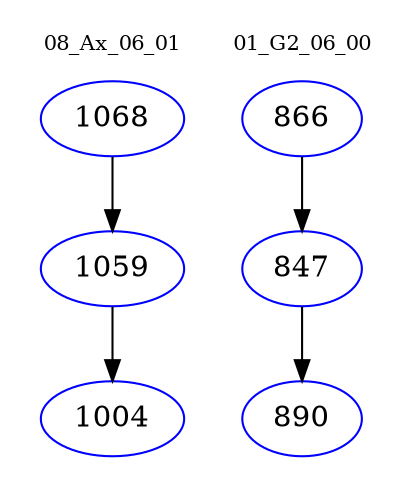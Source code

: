 digraph{
subgraph cluster_0 {
color = white
label = "08_Ax_06_01";
fontsize=10;
T0_1068 [label="1068", color="blue"]
T0_1068 -> T0_1059 [color="black"]
T0_1059 [label="1059", color="blue"]
T0_1059 -> T0_1004 [color="black"]
T0_1004 [label="1004", color="blue"]
}
subgraph cluster_1 {
color = white
label = "01_G2_06_00";
fontsize=10;
T1_866 [label="866", color="blue"]
T1_866 -> T1_847 [color="black"]
T1_847 [label="847", color="blue"]
T1_847 -> T1_890 [color="black"]
T1_890 [label="890", color="blue"]
}
}
